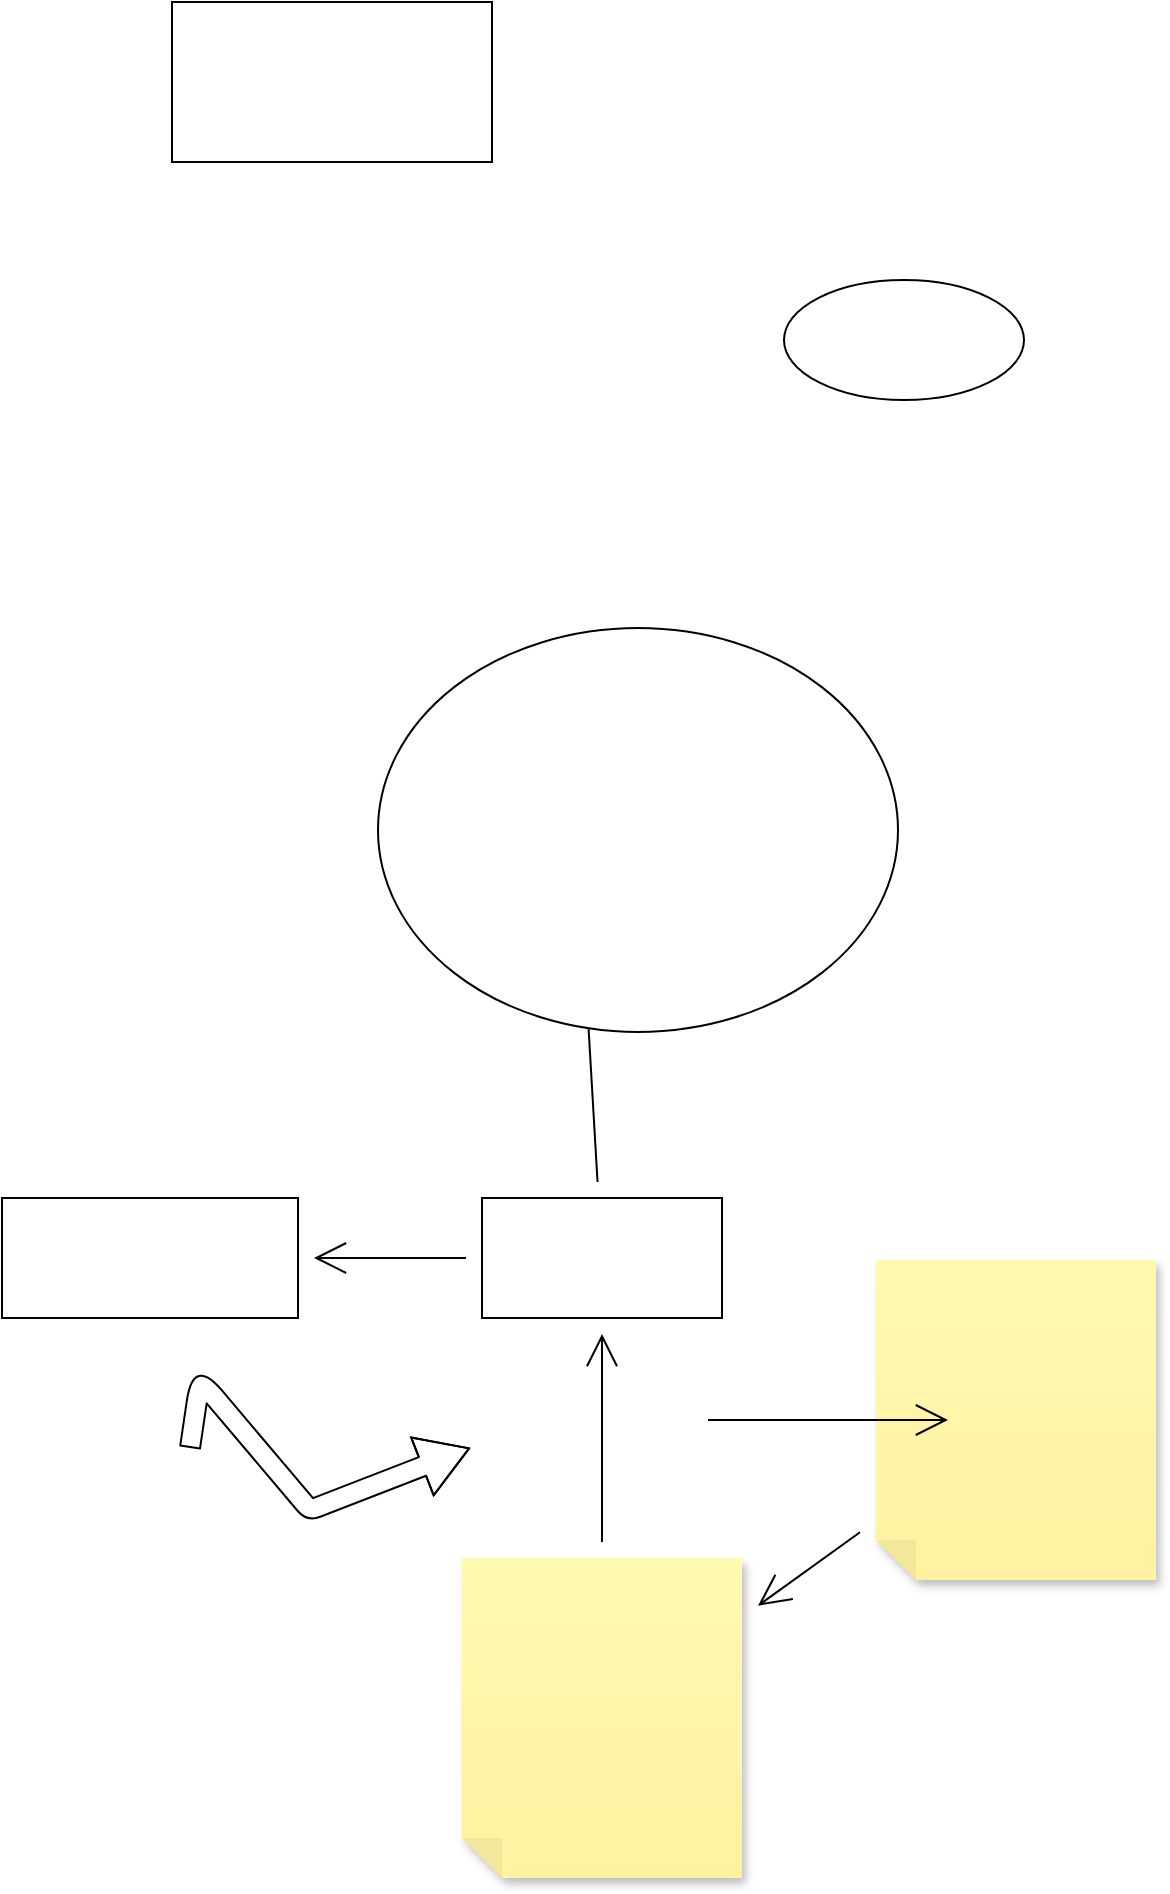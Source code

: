 <mxfile version="20.2.1" type="github"><diagram id="DDOWYzTqhNagZJF6AAEe" name="Seite-1"><mxGraphModel dx="596" dy="1369" grid="0" gridSize="10" guides="1" tooltips="1" connect="1" arrows="1" fold="1" page="0" pageScale="1" pageWidth="827" pageHeight="1169" math="0" shadow="0"><root><mxCell id="0"/><mxCell id="1" parent="0"/><mxCell id="B8w67U5XRxIODHOIkPhB-4" value="" style="edgeStyle=none;curved=1;rounded=0;orthogonalLoop=1;jettySize=auto;html=1;endArrow=open;startSize=14;endSize=14;sourcePerimeterSpacing=8;targetPerimeterSpacing=8;" parent="1" source="B8w67U5XRxIODHOIkPhB-2" target="B8w67U5XRxIODHOIkPhB-3" edge="1"><mxGeometry relative="1" as="geometry"/></mxCell><mxCell id="B8w67U5XRxIODHOIkPhB-2" value="" style="shape=note;whiteSpace=wrap;html=1;backgroundOutline=1;fontColor=#000000;darkOpacity=0.05;fillColor=#FFF9B2;strokeColor=none;fillStyle=solid;direction=west;gradientDirection=north;gradientColor=#FFF2A1;shadow=1;size=20;pointerEvents=1;hachureGap=4;" parent="1" vertex="1"><mxGeometry x="96" y="167" width="140" height="160" as="geometry"/></mxCell><mxCell id="B8w67U5XRxIODHOIkPhB-6" value="" style="edgeStyle=none;curved=1;rounded=0;orthogonalLoop=1;jettySize=auto;html=1;endArrow=open;startSize=14;endSize=14;sourcePerimeterSpacing=8;targetPerimeterSpacing=8;" parent="1" source="B8w67U5XRxIODHOIkPhB-3" target="B8w67U5XRxIODHOIkPhB-5" edge="1"><mxGeometry relative="1" as="geometry"/></mxCell><mxCell id="B8w67U5XRxIODHOIkPhB-3" value="" style="shape=note;whiteSpace=wrap;html=1;backgroundOutline=1;fontColor=#000000;darkOpacity=0.05;fillColor=#FFF9B2;strokeColor=none;fillStyle=solid;direction=west;gradientDirection=north;gradientColor=#FFF2A1;shadow=1;size=20;pointerEvents=1;hachureGap=4;" parent="1" vertex="1"><mxGeometry x="-111" y="316" width="140" height="160" as="geometry"/></mxCell><mxCell id="B8w67U5XRxIODHOIkPhB-7" value="" style="edgeStyle=none;curved=1;rounded=0;orthogonalLoop=1;jettySize=auto;html=1;endArrow=open;startSize=14;endSize=14;sourcePerimeterSpacing=8;targetPerimeterSpacing=8;" parent="1" source="B8w67U5XRxIODHOIkPhB-5" edge="1"><mxGeometry relative="1" as="geometry"><mxPoint x="-52" y="-22" as="targetPoint"/></mxGeometry></mxCell><mxCell id="B8w67U5XRxIODHOIkPhB-11" value="" style="edgeStyle=none;curved=1;rounded=0;orthogonalLoop=1;jettySize=auto;html=1;endArrow=open;startSize=14;endSize=14;sourcePerimeterSpacing=8;targetPerimeterSpacing=8;" parent="1" source="B8w67U5XRxIODHOIkPhB-5" target="B8w67U5XRxIODHOIkPhB-10" edge="1"><mxGeometry relative="1" as="geometry"/></mxCell><mxCell id="B8w67U5XRxIODHOIkPhB-5" value="" style="whiteSpace=wrap;html=1;hachureGap=4;" parent="1" vertex="1"><mxGeometry x="-101" y="136" width="120" height="60" as="geometry"/></mxCell><mxCell id="B8w67U5XRxIODHOIkPhB-8" value="" style="edgeStyle=none;orthogonalLoop=1;jettySize=auto;html=1;rounded=0;endArrow=open;startSize=14;endSize=14;sourcePerimeterSpacing=8;targetPerimeterSpacing=8;curved=1;" parent="1" edge="1"><mxGeometry width="120" relative="1" as="geometry"><mxPoint x="12" y="247" as="sourcePoint"/><mxPoint x="132" y="247" as="targetPoint"/><Array as="points"/></mxGeometry></mxCell><mxCell id="B8w67U5XRxIODHOIkPhB-9" value="" style="ellipse;whiteSpace=wrap;html=1;hachureGap=4;" parent="1" vertex="1"><mxGeometry x="-153" y="-149" width="260" height="202" as="geometry"/></mxCell><mxCell id="B8w67U5XRxIODHOIkPhB-10" value="" style="whiteSpace=wrap;html=1;hachureGap=4;" parent="1" vertex="1"><mxGeometry x="-341" y="136" width="148" height="60" as="geometry"/></mxCell><mxCell id="B8w67U5XRxIODHOIkPhB-12" value="" style="edgeStyle=none;orthogonalLoop=1;jettySize=auto;html=1;shape=flexArrow;rounded=1;startSize=8;endSize=8;endArrow=open;sourcePerimeterSpacing=8;targetPerimeterSpacing=8;curved=1;" parent="1" edge="1"><mxGeometry width="140" relative="1" as="geometry"><mxPoint x="-247" y="261" as="sourcePoint"/><mxPoint x="-107" y="261" as="targetPoint"/><Array as="points"><mxPoint x="-242" y="227"/><mxPoint x="-187" y="292"/></Array></mxGeometry></mxCell><mxCell id="B8w67U5XRxIODHOIkPhB-13" value="" style="ellipse;whiteSpace=wrap;html=1;hachureGap=4;" parent="1" vertex="1"><mxGeometry x="50" y="-323" width="120" height="60" as="geometry"/></mxCell><mxCell id="Ei9yxal6Ff-1FfpdzfMt-1" value="" style="rounded=0;whiteSpace=wrap;html=1;hachureGap=4;" parent="1" vertex="1"><mxGeometry x="-256" y="-462" width="160" height="80" as="geometry"/></mxCell></root></mxGraphModel></diagram></mxfile>